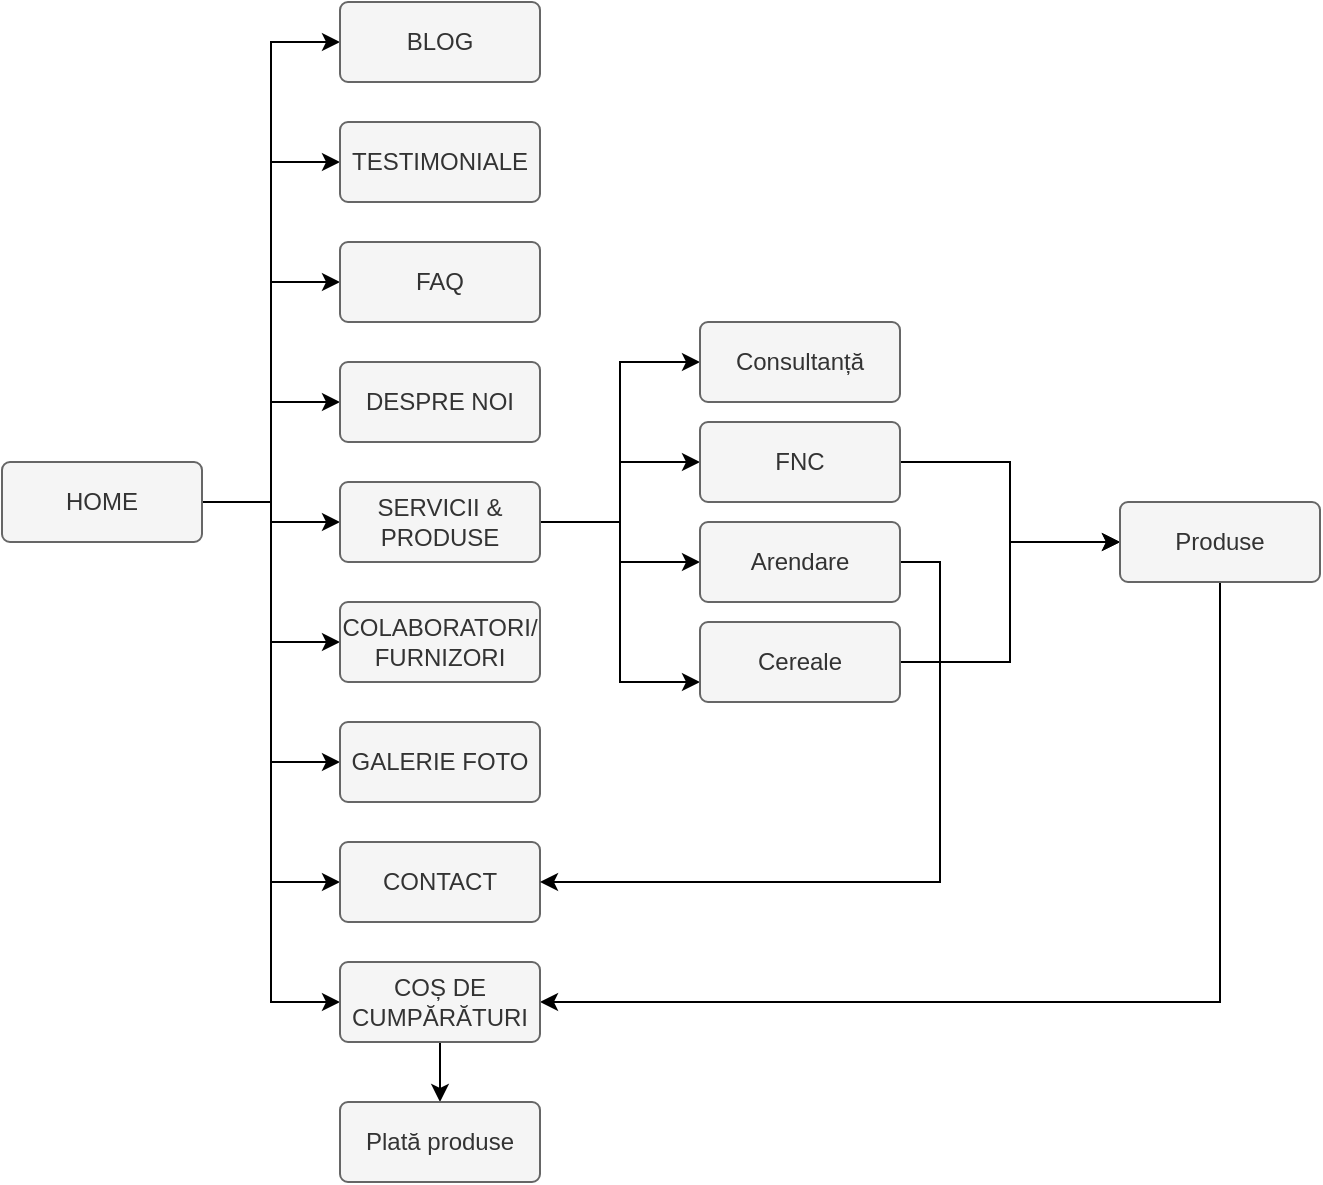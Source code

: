 <mxfile version="14.6.10" type="github">
  <diagram id="acvf0RufCCxVsv5_PF9g" name="Page-1">
    <mxGraphModel dx="782" dy="468" grid="1" gridSize="10" guides="1" tooltips="1" connect="1" arrows="1" fold="1" page="1" pageScale="1" pageWidth="827" pageHeight="1169" math="0" shadow="0">
      <root>
        <mxCell id="0" />
        <mxCell id="1" parent="0" />
        <mxCell id="kXSDyCHVliUlZymCafyJ-69" style="edgeStyle=orthogonalEdgeStyle;rounded=0;orthogonalLoop=1;jettySize=auto;html=1;exitX=1;exitY=0.5;exitDx=0;exitDy=0;entryX=0;entryY=0.5;entryDx=0;entryDy=0;" edge="1" parent="1" source="kXSDyCHVliUlZymCafyJ-2" target="kXSDyCHVliUlZymCafyJ-64">
          <mxGeometry relative="1" as="geometry" />
        </mxCell>
        <mxCell id="kXSDyCHVliUlZymCafyJ-70" style="edgeStyle=orthogonalEdgeStyle;rounded=0;orthogonalLoop=1;jettySize=auto;html=1;exitX=1;exitY=0.5;exitDx=0;exitDy=0;entryX=0;entryY=0.5;entryDx=0;entryDy=0;" edge="1" parent="1" source="kXSDyCHVliUlZymCafyJ-2" target="kXSDyCHVliUlZymCafyJ-65">
          <mxGeometry relative="1" as="geometry" />
        </mxCell>
        <mxCell id="kXSDyCHVliUlZymCafyJ-71" style="edgeStyle=orthogonalEdgeStyle;rounded=0;orthogonalLoop=1;jettySize=auto;html=1;exitX=1;exitY=0.5;exitDx=0;exitDy=0;entryX=0;entryY=0.5;entryDx=0;entryDy=0;" edge="1" parent="1" source="kXSDyCHVliUlZymCafyJ-2" target="kXSDyCHVliUlZymCafyJ-66">
          <mxGeometry relative="1" as="geometry" />
        </mxCell>
        <mxCell id="kXSDyCHVliUlZymCafyJ-72" style="edgeStyle=orthogonalEdgeStyle;rounded=0;orthogonalLoop=1;jettySize=auto;html=1;exitX=1;exitY=0.5;exitDx=0;exitDy=0;entryX=0;entryY=0.5;entryDx=0;entryDy=0;" edge="1" parent="1" source="kXSDyCHVliUlZymCafyJ-2" target="kXSDyCHVliUlZymCafyJ-4">
          <mxGeometry relative="1" as="geometry" />
        </mxCell>
        <mxCell id="kXSDyCHVliUlZymCafyJ-73" style="edgeStyle=orthogonalEdgeStyle;rounded=0;orthogonalLoop=1;jettySize=auto;html=1;exitX=1;exitY=0.5;exitDx=0;exitDy=0;entryX=0;entryY=0.5;entryDx=0;entryDy=0;" edge="1" parent="1" source="kXSDyCHVliUlZymCafyJ-2" target="kXSDyCHVliUlZymCafyJ-5">
          <mxGeometry relative="1" as="geometry" />
        </mxCell>
        <mxCell id="kXSDyCHVliUlZymCafyJ-74" style="edgeStyle=orthogonalEdgeStyle;rounded=0;orthogonalLoop=1;jettySize=auto;html=1;exitX=1;exitY=0.5;exitDx=0;exitDy=0;entryX=0;entryY=0.5;entryDx=0;entryDy=0;" edge="1" parent="1" source="kXSDyCHVliUlZymCafyJ-2" target="kXSDyCHVliUlZymCafyJ-6">
          <mxGeometry relative="1" as="geometry" />
        </mxCell>
        <mxCell id="kXSDyCHVliUlZymCafyJ-75" style="edgeStyle=orthogonalEdgeStyle;rounded=0;orthogonalLoop=1;jettySize=auto;html=1;exitX=1;exitY=0.5;exitDx=0;exitDy=0;entryX=0;entryY=0.5;entryDx=0;entryDy=0;" edge="1" parent="1" source="kXSDyCHVliUlZymCafyJ-2" target="kXSDyCHVliUlZymCafyJ-7">
          <mxGeometry relative="1" as="geometry" />
        </mxCell>
        <mxCell id="kXSDyCHVliUlZymCafyJ-76" style="edgeStyle=orthogonalEdgeStyle;rounded=0;orthogonalLoop=1;jettySize=auto;html=1;exitX=1;exitY=0.5;exitDx=0;exitDy=0;entryX=0;entryY=0.5;entryDx=0;entryDy=0;" edge="1" parent="1" source="kXSDyCHVliUlZymCafyJ-2" target="kXSDyCHVliUlZymCafyJ-8">
          <mxGeometry relative="1" as="geometry" />
        </mxCell>
        <mxCell id="kXSDyCHVliUlZymCafyJ-77" style="edgeStyle=orthogonalEdgeStyle;rounded=0;orthogonalLoop=1;jettySize=auto;html=1;exitX=1;exitY=0.5;exitDx=0;exitDy=0;entryX=0;entryY=0.5;entryDx=0;entryDy=0;" edge="1" parent="1" source="kXSDyCHVliUlZymCafyJ-2" target="kXSDyCHVliUlZymCafyJ-58">
          <mxGeometry relative="1" as="geometry" />
        </mxCell>
        <mxCell id="kXSDyCHVliUlZymCafyJ-2" value="HOME" style="rounded=1;arcSize=10;whiteSpace=wrap;html=1;align=center;fillColor=#f5f5f5;strokeColor=#666666;fontColor=#333333;" vertex="1" parent="1">
          <mxGeometry x="10" y="240" width="100" height="40" as="geometry" />
        </mxCell>
        <mxCell id="kXSDyCHVliUlZymCafyJ-4" value="DESPRE NOI" style="rounded=1;arcSize=10;whiteSpace=wrap;html=1;align=center;fillColor=#f5f5f5;strokeColor=#666666;fontColor=#333333;" vertex="1" parent="1">
          <mxGeometry x="179" y="190" width="100" height="40" as="geometry" />
        </mxCell>
        <mxCell id="kXSDyCHVliUlZymCafyJ-45" style="edgeStyle=orthogonalEdgeStyle;rounded=0;orthogonalLoop=1;jettySize=auto;html=1;exitX=1;exitY=0.5;exitDx=0;exitDy=0;entryX=0;entryY=0.5;entryDx=0;entryDy=0;" edge="1" parent="1" source="kXSDyCHVliUlZymCafyJ-5" target="kXSDyCHVliUlZymCafyJ-9">
          <mxGeometry relative="1" as="geometry" />
        </mxCell>
        <mxCell id="kXSDyCHVliUlZymCafyJ-46" style="edgeStyle=orthogonalEdgeStyle;rounded=0;orthogonalLoop=1;jettySize=auto;html=1;exitX=1;exitY=0.5;exitDx=0;exitDy=0;entryX=0;entryY=0.5;entryDx=0;entryDy=0;" edge="1" parent="1" source="kXSDyCHVliUlZymCafyJ-5" target="kXSDyCHVliUlZymCafyJ-11">
          <mxGeometry relative="1" as="geometry" />
        </mxCell>
        <mxCell id="kXSDyCHVliUlZymCafyJ-47" style="edgeStyle=orthogonalEdgeStyle;rounded=0;orthogonalLoop=1;jettySize=auto;html=1;exitX=1;exitY=0.5;exitDx=0;exitDy=0;entryX=0;entryY=0.75;entryDx=0;entryDy=0;" edge="1" parent="1" source="kXSDyCHVliUlZymCafyJ-5" target="kXSDyCHVliUlZymCafyJ-13">
          <mxGeometry relative="1" as="geometry" />
        </mxCell>
        <mxCell id="kXSDyCHVliUlZymCafyJ-67" style="edgeStyle=orthogonalEdgeStyle;rounded=0;orthogonalLoop=1;jettySize=auto;html=1;exitX=1;exitY=0.5;exitDx=0;exitDy=0;entryX=0;entryY=0.5;entryDx=0;entryDy=0;" edge="1" parent="1" source="kXSDyCHVliUlZymCafyJ-5" target="kXSDyCHVliUlZymCafyJ-10">
          <mxGeometry relative="1" as="geometry" />
        </mxCell>
        <mxCell id="kXSDyCHVliUlZymCafyJ-5" value="SERVICII &amp;amp; PRODUSE" style="rounded=1;arcSize=10;whiteSpace=wrap;html=1;align=center;fillColor=#f5f5f5;strokeColor=#666666;fontColor=#333333;" vertex="1" parent="1">
          <mxGeometry x="179" y="250" width="100" height="40" as="geometry" />
        </mxCell>
        <mxCell id="kXSDyCHVliUlZymCafyJ-6" value="COLABORATORI/ FURNIZORI" style="rounded=1;arcSize=10;whiteSpace=wrap;html=1;align=center;fillColor=#f5f5f5;strokeColor=#666666;fontColor=#333333;" vertex="1" parent="1">
          <mxGeometry x="179" y="310" width="100" height="40" as="geometry" />
        </mxCell>
        <mxCell id="kXSDyCHVliUlZymCafyJ-7" value="GALERIE FOTO" style="rounded=1;arcSize=10;whiteSpace=wrap;html=1;align=center;fillColor=#f5f5f5;strokeColor=#666666;fontColor=#333333;" vertex="1" parent="1">
          <mxGeometry x="179" y="370" width="100" height="40" as="geometry" />
        </mxCell>
        <mxCell id="kXSDyCHVliUlZymCafyJ-8" value="CONTACT" style="rounded=1;arcSize=10;whiteSpace=wrap;html=1;align=center;fillColor=#f5f5f5;strokeColor=#666666;fontColor=#333333;" vertex="1" parent="1">
          <mxGeometry x="179" y="430" width="100" height="40" as="geometry" />
        </mxCell>
        <mxCell id="kXSDyCHVliUlZymCafyJ-9" value="Consultanță" style="rounded=1;arcSize=10;whiteSpace=wrap;html=1;align=center;fillColor=#f5f5f5;strokeColor=#666666;fontColor=#333333;" vertex="1" parent="1">
          <mxGeometry x="359" y="170" width="100" height="40" as="geometry" />
        </mxCell>
        <mxCell id="kXSDyCHVliUlZymCafyJ-56" style="edgeStyle=orthogonalEdgeStyle;rounded=0;orthogonalLoop=1;jettySize=auto;html=1;exitX=1;exitY=0.5;exitDx=0;exitDy=0;entryX=0;entryY=0.5;entryDx=0;entryDy=0;" edge="1" parent="1" source="kXSDyCHVliUlZymCafyJ-10" target="kXSDyCHVliUlZymCafyJ-55">
          <mxGeometry relative="1" as="geometry" />
        </mxCell>
        <mxCell id="kXSDyCHVliUlZymCafyJ-10" value="FNC" style="rounded=1;arcSize=10;whiteSpace=wrap;html=1;align=center;fillColor=#f5f5f5;strokeColor=#666666;fontColor=#333333;" vertex="1" parent="1">
          <mxGeometry x="359" y="220" width="100" height="40" as="geometry" />
        </mxCell>
        <mxCell id="kXSDyCHVliUlZymCafyJ-54" style="edgeStyle=orthogonalEdgeStyle;rounded=0;orthogonalLoop=1;jettySize=auto;html=1;exitX=1;exitY=0.5;exitDx=0;exitDy=0;entryX=1;entryY=0.5;entryDx=0;entryDy=0;" edge="1" parent="1" source="kXSDyCHVliUlZymCafyJ-11" target="kXSDyCHVliUlZymCafyJ-8">
          <mxGeometry relative="1" as="geometry" />
        </mxCell>
        <mxCell id="kXSDyCHVliUlZymCafyJ-11" value="Arendare" style="rounded=1;arcSize=10;whiteSpace=wrap;html=1;align=center;fillColor=#f5f5f5;strokeColor=#666666;fontColor=#333333;" vertex="1" parent="1">
          <mxGeometry x="359" y="270" width="100" height="40" as="geometry" />
        </mxCell>
        <mxCell id="kXSDyCHVliUlZymCafyJ-57" style="edgeStyle=orthogonalEdgeStyle;rounded=0;orthogonalLoop=1;jettySize=auto;html=1;exitX=1;exitY=0.5;exitDx=0;exitDy=0;entryX=0;entryY=0.5;entryDx=0;entryDy=0;" edge="1" parent="1" source="kXSDyCHVliUlZymCafyJ-13" target="kXSDyCHVliUlZymCafyJ-55">
          <mxGeometry relative="1" as="geometry" />
        </mxCell>
        <mxCell id="kXSDyCHVliUlZymCafyJ-13" value="Cereale" style="rounded=1;arcSize=10;whiteSpace=wrap;html=1;align=center;fillColor=#f5f5f5;strokeColor=#666666;fontColor=#333333;" vertex="1" parent="1">
          <mxGeometry x="359" y="320" width="100" height="40" as="geometry" />
        </mxCell>
        <mxCell id="kXSDyCHVliUlZymCafyJ-60" style="edgeStyle=orthogonalEdgeStyle;rounded=0;orthogonalLoop=1;jettySize=auto;html=1;exitX=0.5;exitY=1;exitDx=0;exitDy=0;entryX=1;entryY=0.5;entryDx=0;entryDy=0;" edge="1" parent="1" source="kXSDyCHVliUlZymCafyJ-55" target="kXSDyCHVliUlZymCafyJ-58">
          <mxGeometry relative="1" as="geometry" />
        </mxCell>
        <mxCell id="kXSDyCHVliUlZymCafyJ-55" value="Produse" style="rounded=1;arcSize=10;whiteSpace=wrap;html=1;align=center;fillColor=#f5f5f5;strokeColor=#666666;fontColor=#333333;" vertex="1" parent="1">
          <mxGeometry x="569" y="260" width="100" height="40" as="geometry" />
        </mxCell>
        <mxCell id="kXSDyCHVliUlZymCafyJ-62" style="edgeStyle=orthogonalEdgeStyle;rounded=0;orthogonalLoop=1;jettySize=auto;html=1;exitX=0.5;exitY=1;exitDx=0;exitDy=0;" edge="1" parent="1" source="kXSDyCHVliUlZymCafyJ-58" target="kXSDyCHVliUlZymCafyJ-61">
          <mxGeometry relative="1" as="geometry" />
        </mxCell>
        <mxCell id="kXSDyCHVliUlZymCafyJ-58" value="COȘ DE CUMPĂRĂTURI" style="rounded=1;arcSize=10;whiteSpace=wrap;html=1;align=center;fillColor=#f5f5f5;strokeColor=#666666;fontColor=#333333;" vertex="1" parent="1">
          <mxGeometry x="179" y="490" width="100" height="40" as="geometry" />
        </mxCell>
        <mxCell id="kXSDyCHVliUlZymCafyJ-61" value="Plată produse" style="rounded=1;arcSize=10;whiteSpace=wrap;html=1;align=center;fillColor=#f5f5f5;strokeColor=#666666;fontColor=#333333;" vertex="1" parent="1">
          <mxGeometry x="179" y="560" width="100" height="40" as="geometry" />
        </mxCell>
        <mxCell id="kXSDyCHVliUlZymCafyJ-64" value="BLOG" style="rounded=1;arcSize=10;whiteSpace=wrap;html=1;align=center;fillColor=#f5f5f5;strokeColor=#666666;fontColor=#333333;" vertex="1" parent="1">
          <mxGeometry x="179" y="10" width="100" height="40" as="geometry" />
        </mxCell>
        <mxCell id="kXSDyCHVliUlZymCafyJ-65" value="TESTIMONIALE" style="rounded=1;arcSize=10;whiteSpace=wrap;html=1;align=center;fillColor=#f5f5f5;strokeColor=#666666;fontColor=#333333;" vertex="1" parent="1">
          <mxGeometry x="179" y="70" width="100" height="40" as="geometry" />
        </mxCell>
        <mxCell id="kXSDyCHVliUlZymCafyJ-66" value="FAQ" style="rounded=1;arcSize=10;whiteSpace=wrap;html=1;align=center;fillColor=#f5f5f5;strokeColor=#666666;fontColor=#333333;" vertex="1" parent="1">
          <mxGeometry x="179" y="130" width="100" height="40" as="geometry" />
        </mxCell>
      </root>
    </mxGraphModel>
  </diagram>
</mxfile>
